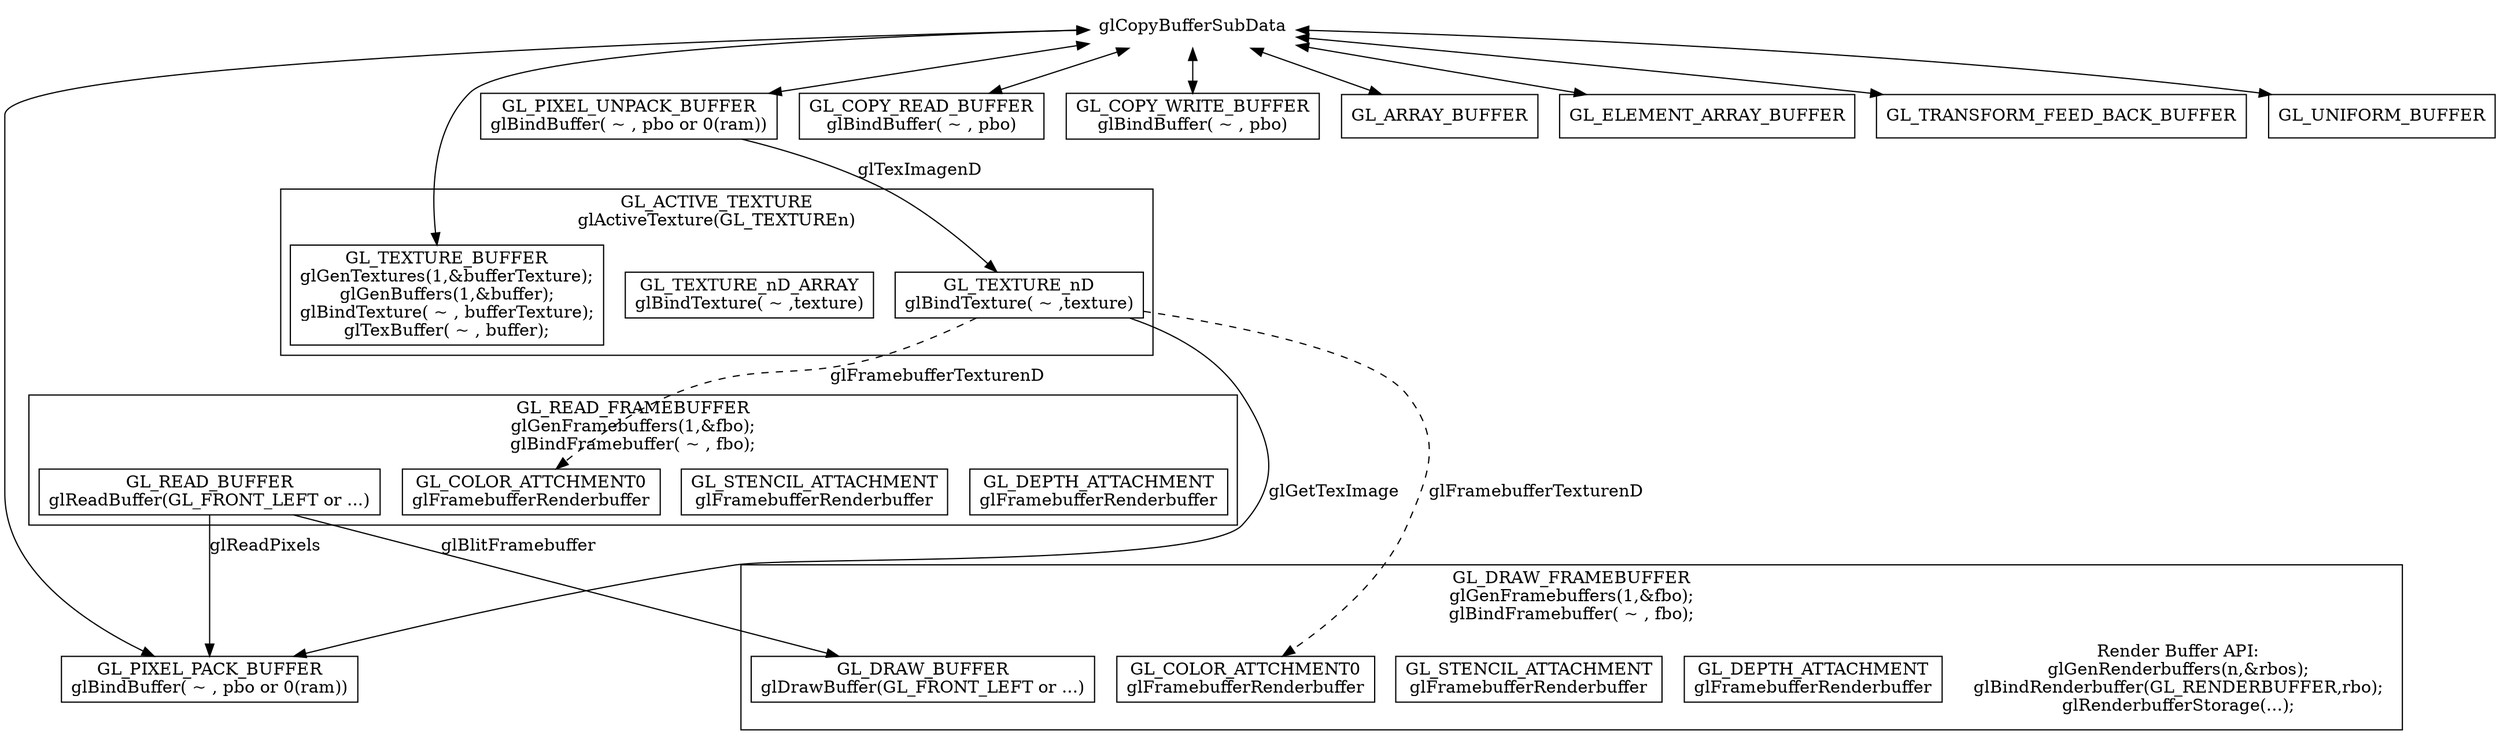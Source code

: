digraph structs {
    node[shape=record];
    // buffers
    GL_PIXEL_PACK_BUFFER[label="GL_PIXEL_PACK_BUFFER\nglBindBuffer( ~ , pbo or 0(ram))"];
    GL_PIXEL_UNPACK_BUFFER[label="GL_PIXEL_UNPACK_BUFFER\nglBindBuffer( ~ , pbo  or 0(ram))"];

    subgraph cluster_texture{
        label="GL_ACTIVE_TEXTURE\nglActiveTexture(GL_TEXTUREn)";
        GL_TEXTURE_nD[label="GL_TEXTURE_nD\nglBindTexture( ~ ,texture)"];
        GL_TEXTURE_nD_ARRAY[label="GL_TEXTURE_nD_ARRAY\nglBindTexture( ~ ,texture)"];
        GL_TEXTURE_BUFFER[label="GL_TEXTURE_BUFFER\nglGenTextures(1,&bufferTexture);\nglGenBuffers(1,&buffer);\nglBindTexture( ~ , bufferTexture);\nglTexBuffer( ~ , buffer);"]    
    }

    subgraph cluster_fbo_draw{
        label="GL_DRAW_FRAMEBUFFER\nglGenFramebuffers(1,&fbo);\nglBindFramebuffer( ~ , fbo);"
        RBO_draw[shape=plaintext,label="Render Buffer API:\nglGenRenderbuffers(n,&rbos);\nglBindRenderbuffer(GL_RENDERBUFFER,rbo);\nglRenderbufferStorage(...);"];
        GL_DEPTH_ATTACHMENT_draw[label="GL_DEPTH_ATTACHMENT\nglFramebufferRenderbuffer"];
        GL_STENCIL_ATTACHMENT_draw[label="GL_STENCIL_ATTACHMENT\nglFramebufferRenderbuffer"];
        GL_COLOR_ATTACHMENT0_draw[label="GL_COLOR_ATTCHMENT0\nglFramebufferRenderbuffer"];
        GL_DRAW_BUFFER[label="GL_DRAW_BUFFER\nglDrawBuffer(GL_FRONT_LEFT or ...)"];
    }

    subgraph cluster_fbo_read{
        label="GL_READ_FRAMEBUFFER\nglGenFramebuffers(1,&fbo);\nglBindFramebuffer( ~ , fbo);"
        GL_DEPTH_ATTACHMENT_read[label="GL_DEPTH_ATTACHMENT\nglFramebufferRenderbuffer"];
        GL_STENCIL_ATTACHMENT_read[label="GL_STENCIL_ATTACHMENT\nglFramebufferRenderbuffer"];
        GL_COLOR_ATTACHMENT0_read[label="GL_COLOR_ATTCHMENT0\nglFramebufferRenderbuffer"];
        GL_READ_BUFFER[label="GL_READ_BUFFER\nglReadBuffer(GL_FRONT_LEFT or ...)"];
    }
    

    GL_COPY_READ_BUFFER[label = "GL_COPY_READ_BUFFER\nglBindBuffer( ~ , pbo)"];

    GL_COPY_WRITE_BUFFER[label = "GL_COPY_WRITE_BUFFER\nglBindBuffer( ~ , pbo)"];

    // api
    GL_PIXEL_UNPACK_BUFFER->GL_TEXTURE_nD[label="glTexImagenD"];

    GL_READ_BUFFER->GL_PIXEL_PACK_BUFFER[label="glReadPixels"];
    
    GL_TEXTURE_nD->GL_PIXEL_PACK_BUFFER[label="glGetTexImage"];

    
    glCopyBufferSubData[shape=plaintext];
    glCopyBufferSubData->GL_COPY_READ_BUFFER[dir=both];
    glCopyBufferSubData->GL_COPY_WRITE_BUFFER[dir=both];
    glCopyBufferSubData->GL_ARRAY_BUFFER[dir=both];
    glCopyBufferSubData->GL_ELEMENT_ARRAY_BUFFER[dir=both];
    glCopyBufferSubData->GL_PIXEL_PACK_BUFFER[dir=both];
    glCopyBufferSubData->GL_PIXEL_UNPACK_BUFFER[dir=both];
    glCopyBufferSubData->GL_TEXTURE_BUFFER[dir=both];
    glCopyBufferSubData->GL_TRANSFORM_FEED_BACK_BUFFER[dir=both];
    glCopyBufferSubData->GL_UNIFORM_BUFFER[dir=both];

    GL_READ_BUFFER->GL_DRAW_BUFFER[label="glBlitFramebuffer"];

    GL_TEXTURE_nD->GL_COLOR_ATTACHMENT0_draw[style="dashed",label="glFramebufferTexturenD"];
    GL_TEXTURE_nD->GL_COLOR_ATTACHMENT0_read[style="dashed",label="glFramebufferTexturenD"];
}